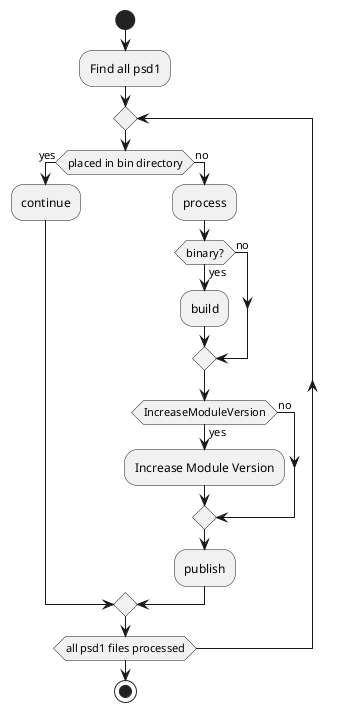 @startuml
start
 :Find all psd1;
 repeat
 if (placed in bin directory) then (yes)
 :continue;
 else(no)
 :process;
    if(binary?) then(yes)
    :build;
    else(no)
    endif;
        if(IncreaseModuleVersion) then(yes)
        :Increase Module Version;
        else(no)
        endif;
    :publish;
 endif;
 repeat while (all psd1 files processed)
stop
@enduml